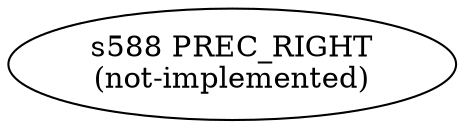 
  digraph ternary_expression {
  
    rankdir=LR;
  
    s588 [label="s588 PREC_RIGHT\n(not-implemented)"];
  
  }
  